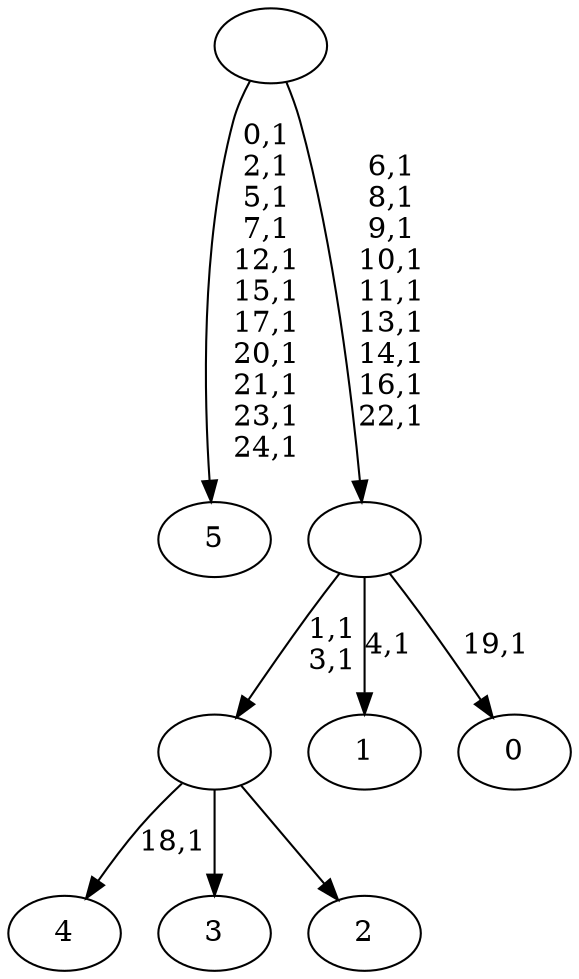 digraph T {
	31 [label="5"]
	19 [label="4"]
	17 [label="3"]
	16 [label="2"]
	15 [label=""]
	13 [label="1"]
	11 [label="0"]
	9 [label=""]
	0 [label=""]
	15 -> 19 [label="18,1"]
	15 -> 17 [label=""]
	15 -> 16 [label=""]
	9 -> 11 [label="19,1"]
	9 -> 13 [label="4,1"]
	9 -> 15 [label="1,1\n3,1"]
	0 -> 9 [label="6,1\n8,1\n9,1\n10,1\n11,1\n13,1\n14,1\n16,1\n22,1"]
	0 -> 31 [label="0,1\n2,1\n5,1\n7,1\n12,1\n15,1\n17,1\n20,1\n21,1\n23,1\n24,1"]
}
